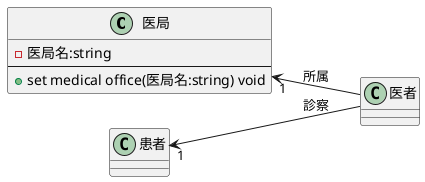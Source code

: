 @startuml
left to right direction

class 医局 {
- 医局名:string
---
+ set medical office(医局名:string) void
}

患者 "1"<-- 医者:診察
医局"1"<-- 医者:所属
@enduml